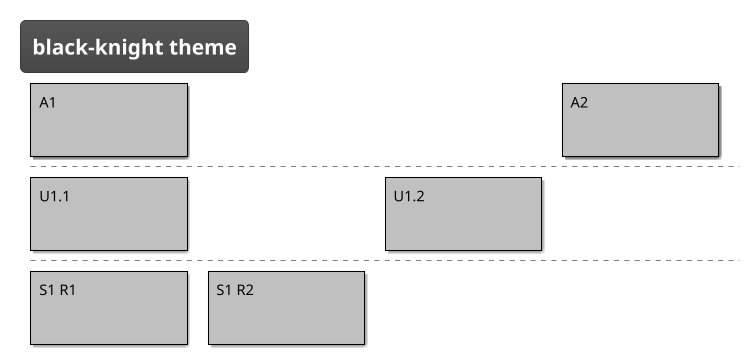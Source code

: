 ' Do not edit
' Theme Gallery
' autogenerated by script
'
@startboard
!theme black-knight
title black-knight theme
A1
+U1.1
++S1 R1
++S1 R2 
+U1.2
A2
@endboard

